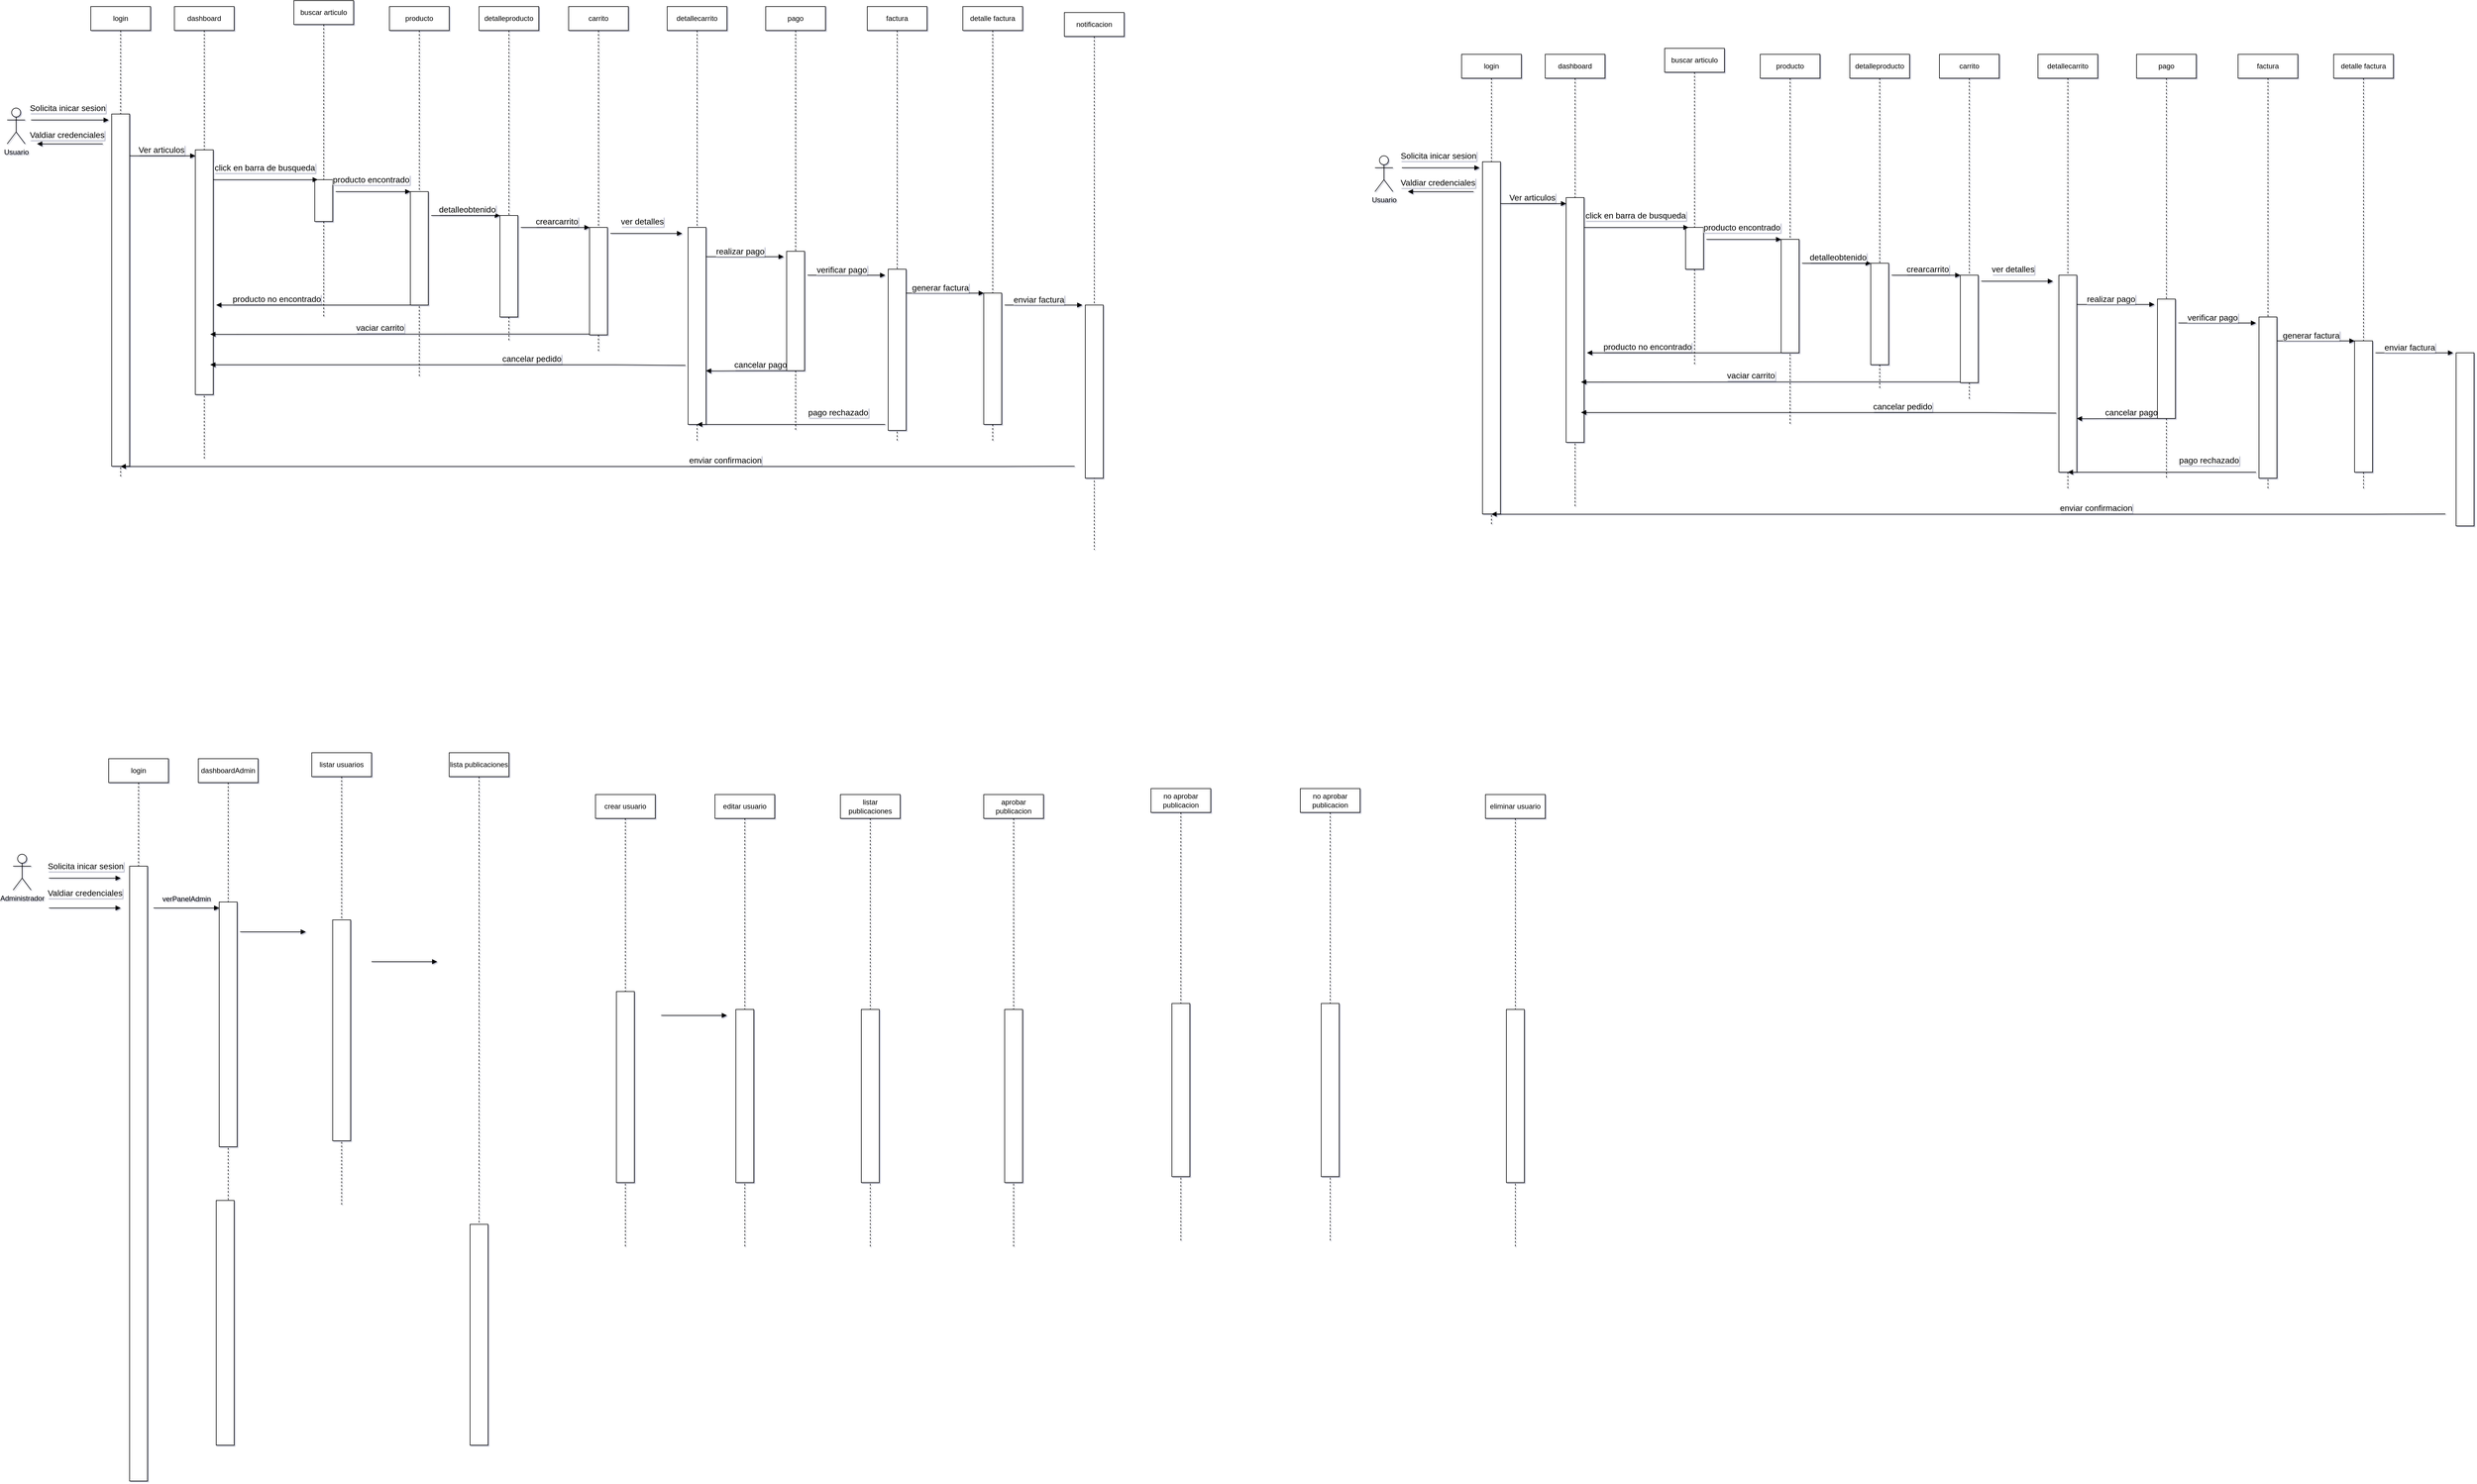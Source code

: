 <mxfile>
    <diagram id="RXED7vyYwr8_3wRy-fxr" name="Página-1">
        <mxGraphModel dx="1254" dy="714" grid="1" gridSize="10" guides="1" tooltips="1" connect="1" arrows="1" fold="1" page="1" pageScale="1" pageWidth="850" pageHeight="1100" math="0" shadow="1">
            <root>
                <mxCell id="0"/>
                <mxCell id="1" parent="0"/>
                <mxCell id="2" value="Usuario" style="shape=umlActor;verticalLabelPosition=bottom;verticalAlign=top;html=1;" parent="1" vertex="1">
                    <mxGeometry x="120" y="300" width="30" height="60" as="geometry"/>
                </mxCell>
                <mxCell id="4" value="&lt;br&gt;" style="html=1;verticalAlign=top;endArrow=block;horizontal=0;" parent="1" edge="1">
                    <mxGeometry width="80" relative="1" as="geometry">
                        <mxPoint x="160" y="320" as="sourcePoint"/>
                        <mxPoint x="290" y="320" as="targetPoint"/>
                    </mxGeometry>
                </mxCell>
                <mxCell id="5" value="Solicita inicar sesion&lt;br&gt;" style="edgeLabel;html=1;align=center;verticalAlign=bottom;resizable=0;points=[];horizontal=1;fontSize=14;" parent="4" vertex="1" connectable="0">
                    <mxGeometry x="-0.185" y="4" relative="1" as="geometry">
                        <mxPoint x="8" y="-6" as="offset"/>
                    </mxGeometry>
                </mxCell>
                <mxCell id="17" value="login" style="shape=umlLifeline;perimeter=lifelinePerimeter;whiteSpace=wrap;html=1;container=1;collapsible=0;recursiveResize=0;outlineConnect=0;" parent="1" vertex="1">
                    <mxGeometry x="260" y="130" width="100" height="790" as="geometry"/>
                </mxCell>
                <mxCell id="3" value="" style="rounded=0;whiteSpace=wrap;html=1;" parent="17" vertex="1">
                    <mxGeometry x="35" y="180" width="30" height="590" as="geometry"/>
                </mxCell>
                <mxCell id="18" value="&lt;br&gt;" style="html=1;verticalAlign=top;endArrow=block;horizontal=0;" parent="1" edge="1">
                    <mxGeometry width="80" relative="1" as="geometry">
                        <mxPoint x="280" y="360" as="sourcePoint"/>
                        <mxPoint x="170" y="360" as="targetPoint"/>
                    </mxGeometry>
                </mxCell>
                <mxCell id="19" value="Valdiar credenciales" style="edgeLabel;html=1;align=center;verticalAlign=bottom;resizable=0;points=[];horizontal=1;fontSize=14;" parent="18" vertex="1" connectable="0">
                    <mxGeometry x="-0.185" y="4" relative="1" as="geometry">
                        <mxPoint x="-15" y="-9" as="offset"/>
                    </mxGeometry>
                </mxCell>
                <mxCell id="20" value="dashboard" style="shape=umlLifeline;perimeter=lifelinePerimeter;whiteSpace=wrap;html=1;container=1;collapsible=0;recursiveResize=0;outlineConnect=0;" parent="1" vertex="1">
                    <mxGeometry x="400" y="130" width="100" height="760" as="geometry"/>
                </mxCell>
                <mxCell id="21" value="" style="rounded=0;whiteSpace=wrap;html=1;" parent="20" vertex="1">
                    <mxGeometry x="35" y="240" width="30" height="410" as="geometry"/>
                </mxCell>
                <mxCell id="22" value="&lt;br&gt;" style="html=1;verticalAlign=top;endArrow=block;horizontal=0;" parent="20" edge="1">
                    <mxGeometry width="80" relative="1" as="geometry">
                        <mxPoint x="-75" y="250" as="sourcePoint"/>
                        <mxPoint x="35" y="250" as="targetPoint"/>
                    </mxGeometry>
                </mxCell>
                <mxCell id="23" value="Ver articulos" style="edgeLabel;html=1;align=center;verticalAlign=bottom;resizable=0;points=[];horizontal=1;fontSize=14;" parent="22" vertex="1" connectable="0">
                    <mxGeometry x="-0.185" y="4" relative="1" as="geometry">
                        <mxPoint x="8" y="4" as="offset"/>
                    </mxGeometry>
                </mxCell>
                <mxCell id="24" value="buscar articulo" style="shape=umlLifeline;perimeter=lifelinePerimeter;whiteSpace=wrap;html=1;container=1;collapsible=0;recursiveResize=0;outlineConnect=0;" parent="1" vertex="1">
                    <mxGeometry x="600" y="120" width="100" height="530" as="geometry"/>
                </mxCell>
                <mxCell id="25" value="" style="rounded=0;whiteSpace=wrap;html=1;" parent="24" vertex="1">
                    <mxGeometry x="35" y="300" width="30" height="70" as="geometry"/>
                </mxCell>
                <mxCell id="32" value="&lt;br&gt;" style="html=1;verticalAlign=top;endArrow=block;horizontal=0;" parent="24" edge="1">
                    <mxGeometry x="-0.207" y="20" width="80" relative="1" as="geometry">
                        <mxPoint x="195" y="510" as="sourcePoint"/>
                        <mxPoint x="-130" y="510" as="targetPoint"/>
                        <Array as="points">
                            <mxPoint x="65" y="510"/>
                        </Array>
                        <mxPoint as="offset"/>
                    </mxGeometry>
                </mxCell>
                <mxCell id="33" value="producto no encontrado" style="edgeLabel;html=1;align=center;verticalAlign=bottom;resizable=0;points=[];horizontal=1;fontSize=14;" parent="32" vertex="1" connectable="0">
                    <mxGeometry x="-0.185" y="4" relative="1" as="geometry">
                        <mxPoint x="-92" y="-4" as="offset"/>
                    </mxGeometry>
                </mxCell>
                <mxCell id="26" value="&lt;br&gt;" style="html=1;verticalAlign=top;endArrow=block;horizontal=0;" parent="1" edge="1">
                    <mxGeometry width="80" relative="1" as="geometry">
                        <mxPoint x="465" y="420" as="sourcePoint"/>
                        <mxPoint x="640" y="420" as="targetPoint"/>
                    </mxGeometry>
                </mxCell>
                <mxCell id="27" value="click en barra de busqueda" style="edgeLabel;html=1;align=center;verticalAlign=bottom;resizable=0;points=[];horizontal=1;fontSize=14;" parent="26" vertex="1" connectable="0">
                    <mxGeometry x="-0.185" y="4" relative="1" as="geometry">
                        <mxPoint x="14" y="-6" as="offset"/>
                    </mxGeometry>
                </mxCell>
                <mxCell id="28" value="producto" style="shape=umlLifeline;perimeter=lifelinePerimeter;whiteSpace=wrap;html=1;container=1;collapsible=0;recursiveResize=0;outlineConnect=0;" parent="1" vertex="1">
                    <mxGeometry x="760" y="130" width="100" height="620" as="geometry"/>
                </mxCell>
                <mxCell id="29" value="" style="rounded=0;whiteSpace=wrap;html=1;" parent="28" vertex="1">
                    <mxGeometry x="35" y="310" width="30" height="190" as="geometry"/>
                </mxCell>
                <mxCell id="30" value="&lt;br&gt;" style="html=1;verticalAlign=top;endArrow=block;horizontal=0;" parent="1" edge="1">
                    <mxGeometry width="80" relative="1" as="geometry">
                        <mxPoint x="670" y="440" as="sourcePoint"/>
                        <mxPoint x="795.0" y="440" as="targetPoint"/>
                    </mxGeometry>
                </mxCell>
                <mxCell id="31" value="producto encontrado" style="edgeLabel;html=1;align=center;verticalAlign=bottom;resizable=0;points=[];horizontal=1;fontSize=14;" parent="30" vertex="1" connectable="0">
                    <mxGeometry x="-0.185" y="4" relative="1" as="geometry">
                        <mxPoint x="8" y="-6" as="offset"/>
                    </mxGeometry>
                </mxCell>
                <mxCell id="35" value="detalleproducto" style="shape=umlLifeline;perimeter=lifelinePerimeter;whiteSpace=wrap;html=1;container=1;collapsible=0;recursiveResize=0;outlineConnect=0;" parent="1" vertex="1">
                    <mxGeometry x="910" y="130" width="100" height="560" as="geometry"/>
                </mxCell>
                <mxCell id="36" value="" style="rounded=0;whiteSpace=wrap;html=1;" parent="35" vertex="1">
                    <mxGeometry x="35" y="350" width="30" height="170" as="geometry"/>
                </mxCell>
                <mxCell id="74" value="&lt;br&gt;" style="html=1;verticalAlign=top;endArrow=block;horizontal=0;" edge="1" parent="35">
                    <mxGeometry x="-0.207" y="20" width="80" relative="1" as="geometry">
                        <mxPoint x="185" y="548.57" as="sourcePoint"/>
                        <mxPoint x="-450" y="549" as="targetPoint"/>
                        <Array as="points">
                            <mxPoint x="55" y="548.57"/>
                        </Array>
                        <mxPoint as="offset"/>
                    </mxGeometry>
                </mxCell>
                <mxCell id="75" value="vaciar carrito" style="edgeLabel;html=1;align=center;verticalAlign=bottom;resizable=0;points=[];horizontal=1;fontSize=14;" connectable="0" vertex="1" parent="74">
                    <mxGeometry x="-0.185" y="4" relative="1" as="geometry">
                        <mxPoint x="-92" y="-4" as="offset"/>
                    </mxGeometry>
                </mxCell>
                <mxCell id="37" value="&lt;br&gt;" style="html=1;verticalAlign=top;endArrow=block;horizontal=0;" parent="1" edge="1">
                    <mxGeometry width="80" relative="1" as="geometry">
                        <mxPoint x="830" y="480" as="sourcePoint"/>
                        <mxPoint x="945.0" y="480" as="targetPoint"/>
                    </mxGeometry>
                </mxCell>
                <mxCell id="38" value="detalleobtenido" style="edgeLabel;html=1;align=center;verticalAlign=bottom;resizable=0;points=[];horizontal=1;fontSize=14;" parent="37" vertex="1" connectable="0">
                    <mxGeometry x="-0.185" y="4" relative="1" as="geometry">
                        <mxPoint x="13" y="4" as="offset"/>
                    </mxGeometry>
                </mxCell>
                <mxCell id="39" value="carrito" style="shape=umlLifeline;perimeter=lifelinePerimeter;whiteSpace=wrap;html=1;container=1;collapsible=0;recursiveResize=0;outlineConnect=0;" parent="1" vertex="1">
                    <mxGeometry x="1060" y="130" width="100" height="580" as="geometry"/>
                </mxCell>
                <mxCell id="40" value="" style="rounded=0;whiteSpace=wrap;html=1;" parent="39" vertex="1">
                    <mxGeometry x="35" y="370" width="30" height="180" as="geometry"/>
                </mxCell>
                <mxCell id="41" value="&lt;br&gt;" style="html=1;verticalAlign=top;endArrow=block;horizontal=0;" parent="1" edge="1">
                    <mxGeometry width="80" relative="1" as="geometry">
                        <mxPoint x="980" y="500" as="sourcePoint"/>
                        <mxPoint x="1095.0" y="500" as="targetPoint"/>
                    </mxGeometry>
                </mxCell>
                <mxCell id="42" value="crearcarrito" style="edgeLabel;html=1;align=center;verticalAlign=bottom;resizable=0;points=[];horizontal=1;fontSize=14;" parent="41" vertex="1" connectable="0">
                    <mxGeometry x="-0.185" y="4" relative="1" as="geometry">
                        <mxPoint x="13" y="4" as="offset"/>
                    </mxGeometry>
                </mxCell>
                <mxCell id="43" value="detallecarrito" style="shape=umlLifeline;perimeter=lifelinePerimeter;whiteSpace=wrap;html=1;container=1;collapsible=0;recursiveResize=0;outlineConnect=0;" parent="1" vertex="1">
                    <mxGeometry x="1225" y="130" width="100" height="730" as="geometry"/>
                </mxCell>
                <mxCell id="44" value="" style="rounded=0;whiteSpace=wrap;html=1;" parent="43" vertex="1">
                    <mxGeometry x="35" y="370" width="30" height="330" as="geometry"/>
                </mxCell>
                <mxCell id="76" value="&lt;br&gt;" style="html=1;verticalAlign=top;endArrow=block;horizontal=0;exitX=-0.163;exitY=0.957;exitDx=0;exitDy=0;exitPerimeter=0;" edge="1" parent="43">
                    <mxGeometry x="-0.207" y="20" width="80" relative="1" as="geometry">
                        <mxPoint x="210.79" y="610" as="sourcePoint"/>
                        <mxPoint x="65" y="610" as="targetPoint"/>
                        <Array as="points">
                            <mxPoint x="101.72" y="610.32"/>
                            <mxPoint x="71.72" y="610.32"/>
                        </Array>
                        <mxPoint as="offset"/>
                    </mxGeometry>
                </mxCell>
                <mxCell id="77" value="cancelar pago" style="edgeLabel;html=1;align=center;verticalAlign=bottom;resizable=0;points=[];horizontal=1;fontSize=14;" connectable="0" vertex="1" parent="76">
                    <mxGeometry x="-0.185" y="4" relative="1" as="geometry">
                        <mxPoint x="4" y="-4" as="offset"/>
                    </mxGeometry>
                </mxCell>
                <mxCell id="45" value="&lt;br&gt;" style="html=1;verticalAlign=top;endArrow=block;horizontal=0;" parent="1" edge="1">
                    <mxGeometry width="80" relative="1" as="geometry">
                        <mxPoint x="1130" y="510" as="sourcePoint"/>
                        <mxPoint x="1250" y="510" as="targetPoint"/>
                    </mxGeometry>
                </mxCell>
                <mxCell id="46" value="ver detalles" style="edgeLabel;html=1;align=center;verticalAlign=bottom;resizable=0;points=[];horizontal=1;fontSize=14;" parent="45" vertex="1" connectable="0">
                    <mxGeometry x="-0.185" y="4" relative="1" as="geometry">
                        <mxPoint x="4" y="-6" as="offset"/>
                    </mxGeometry>
                </mxCell>
                <mxCell id="48" value="&lt;br&gt;" style="html=1;verticalAlign=top;endArrow=block;horizontal=0;exitX=-0.147;exitY=0.7;exitDx=0;exitDy=0;exitPerimeter=0;" parent="1" source="44" edge="1">
                    <mxGeometry x="-0.207" y="20" width="80" relative="1" as="geometry">
                        <mxPoint x="1246.04" y="730" as="sourcePoint"/>
                        <mxPoint x="460" y="730" as="targetPoint"/>
                        <Array as="points">
                            <mxPoint x="1146.04" y="730"/>
                            <mxPoint x="1116.04" y="730"/>
                        </Array>
                        <mxPoint as="offset"/>
                    </mxGeometry>
                </mxCell>
                <mxCell id="49" value="cancelar pedido" style="edgeLabel;html=1;align=center;verticalAlign=bottom;resizable=0;points=[];horizontal=1;fontSize=14;" parent="48" vertex="1" connectable="0">
                    <mxGeometry x="-0.185" y="4" relative="1" as="geometry">
                        <mxPoint x="66" y="-4" as="offset"/>
                    </mxGeometry>
                </mxCell>
                <mxCell id="50" value="pago" style="shape=umlLifeline;perimeter=lifelinePerimeter;whiteSpace=wrap;html=1;container=1;collapsible=0;recursiveResize=0;outlineConnect=0;" parent="1" vertex="1">
                    <mxGeometry x="1390" y="130" width="100" height="710" as="geometry"/>
                </mxCell>
                <mxCell id="51" value="" style="rounded=0;whiteSpace=wrap;html=1;" parent="50" vertex="1">
                    <mxGeometry x="35" y="410" width="30" height="200" as="geometry"/>
                </mxCell>
                <mxCell id="52" value="&lt;br&gt;" style="html=1;verticalAlign=top;endArrow=block;horizontal=0;" parent="1" edge="1">
                    <mxGeometry width="80" relative="1" as="geometry">
                        <mxPoint x="1290.0" y="549" as="sourcePoint"/>
                        <mxPoint x="1420" y="549" as="targetPoint"/>
                    </mxGeometry>
                </mxCell>
                <mxCell id="53" value="realizar pago" style="edgeLabel;html=1;align=center;verticalAlign=bottom;resizable=0;points=[];horizontal=1;fontSize=14;" parent="52" vertex="1" connectable="0">
                    <mxGeometry x="-0.185" y="4" relative="1" as="geometry">
                        <mxPoint x="4" y="5" as="offset"/>
                    </mxGeometry>
                </mxCell>
                <mxCell id="54" value="factura" style="shape=umlLifeline;perimeter=lifelinePerimeter;whiteSpace=wrap;html=1;container=1;collapsible=0;recursiveResize=0;outlineConnect=0;" parent="1" vertex="1">
                    <mxGeometry x="1560" y="130" width="100" height="730" as="geometry"/>
                </mxCell>
                <mxCell id="55" value="" style="rounded=0;whiteSpace=wrap;html=1;" parent="54" vertex="1">
                    <mxGeometry x="35" y="440" width="30" height="270" as="geometry"/>
                </mxCell>
                <mxCell id="56" value="" style="html=1;verticalAlign=top;endArrow=block;horizontal=0;" parent="1" edge="1">
                    <mxGeometry width="80" relative="1" as="geometry">
                        <mxPoint x="1460" y="580" as="sourcePoint"/>
                        <mxPoint x="1590" y="580" as="targetPoint"/>
                    </mxGeometry>
                </mxCell>
                <mxCell id="57" value="verificar pago" style="edgeLabel;html=1;align=center;verticalAlign=bottom;resizable=0;points=[];horizontal=1;fontSize=14;" parent="56" vertex="1" connectable="0">
                    <mxGeometry x="-0.185" y="4" relative="1" as="geometry">
                        <mxPoint x="4" y="5" as="offset"/>
                    </mxGeometry>
                </mxCell>
                <mxCell id="58" value="&lt;br&gt;" style="html=1;verticalAlign=top;endArrow=block;horizontal=0;" parent="1" target="43" edge="1">
                    <mxGeometry x="-0.111" width="80" relative="1" as="geometry">
                        <mxPoint x="1590" y="830" as="sourcePoint"/>
                        <mxPoint x="1450" y="830" as="targetPoint"/>
                        <Array as="points">
                            <mxPoint x="1550" y="830"/>
                        </Array>
                        <mxPoint as="offset"/>
                    </mxGeometry>
                </mxCell>
                <mxCell id="59" value="pago rechazado" style="edgeLabel;html=1;align=center;verticalAlign=bottom;resizable=0;points=[];horizontal=1;fontSize=14;" parent="58" vertex="1" connectable="0">
                    <mxGeometry x="-0.185" y="4" relative="1" as="geometry">
                        <mxPoint x="49" y="-14" as="offset"/>
                    </mxGeometry>
                </mxCell>
                <mxCell id="60" value="detalle factura" style="shape=umlLifeline;perimeter=lifelinePerimeter;whiteSpace=wrap;html=1;container=1;collapsible=0;recursiveResize=0;outlineConnect=0;" parent="1" vertex="1">
                    <mxGeometry x="1720" y="130" width="100" height="730" as="geometry"/>
                </mxCell>
                <mxCell id="61" value="" style="rounded=0;whiteSpace=wrap;html=1;" parent="60" vertex="1">
                    <mxGeometry x="35" y="480" width="30" height="220" as="geometry"/>
                </mxCell>
                <mxCell id="62" value="&lt;br&gt;" style="html=1;verticalAlign=top;endArrow=block;horizontal=0;" parent="1" edge="1">
                    <mxGeometry width="80" relative="1" as="geometry">
                        <mxPoint x="1625" y="610" as="sourcePoint"/>
                        <mxPoint x="1755" y="610" as="targetPoint"/>
                    </mxGeometry>
                </mxCell>
                <mxCell id="63" value="generar factura" style="edgeLabel;html=1;align=center;verticalAlign=bottom;resizable=0;points=[];horizontal=1;fontSize=14;" parent="62" vertex="1" connectable="0">
                    <mxGeometry x="-0.185" y="4" relative="1" as="geometry">
                        <mxPoint x="4" y="5" as="offset"/>
                    </mxGeometry>
                </mxCell>
                <mxCell id="68" value="notificacion" style="shape=umlLifeline;perimeter=lifelinePerimeter;whiteSpace=wrap;html=1;container=1;collapsible=0;recursiveResize=0;outlineConnect=0;" parent="1" vertex="1">
                    <mxGeometry x="1890" y="140" width="100" height="900" as="geometry"/>
                </mxCell>
                <mxCell id="69" value="" style="rounded=0;whiteSpace=wrap;html=1;" parent="68" vertex="1">
                    <mxGeometry x="35" y="490" width="30" height="290" as="geometry"/>
                </mxCell>
                <mxCell id="70" value="&lt;br&gt;" style="html=1;verticalAlign=top;endArrow=block;horizontal=0;" parent="1" edge="1">
                    <mxGeometry width="80" relative="1" as="geometry">
                        <mxPoint x="1790" y="630" as="sourcePoint"/>
                        <mxPoint x="1920" y="630" as="targetPoint"/>
                    </mxGeometry>
                </mxCell>
                <mxCell id="71" value="enviar factura" style="edgeLabel;html=1;align=center;verticalAlign=bottom;resizable=0;points=[];horizontal=1;fontSize=14;" parent="70" vertex="1" connectable="0">
                    <mxGeometry x="-0.185" y="4" relative="1" as="geometry">
                        <mxPoint x="4" y="5" as="offset"/>
                    </mxGeometry>
                </mxCell>
                <mxCell id="72" value="&lt;br&gt;" style="html=1;verticalAlign=top;endArrow=block;horizontal=0;exitX=-0.163;exitY=0.957;exitDx=0;exitDy=0;exitPerimeter=0;" parent="1" target="17" edge="1">
                    <mxGeometry x="-0.207" y="20" width="80" relative="1" as="geometry">
                        <mxPoint x="1907.11" y="900.0" as="sourcePoint"/>
                        <mxPoint x="1100.0" y="900.32" as="targetPoint"/>
                        <Array as="points">
                            <mxPoint x="1798.04" y="900.32"/>
                            <mxPoint x="1768.04" y="900.32"/>
                        </Array>
                        <mxPoint as="offset"/>
                    </mxGeometry>
                </mxCell>
                <mxCell id="73" value="enviar confirmacion" style="edgeLabel;html=1;align=center;verticalAlign=bottom;resizable=0;points=[];horizontal=1;fontSize=14;" parent="72" vertex="1" connectable="0">
                    <mxGeometry x="-0.185" y="4" relative="1" as="geometry">
                        <mxPoint x="66" y="-4" as="offset"/>
                    </mxGeometry>
                </mxCell>
                <mxCell id="79" value="Administrador" style="shape=umlActor;verticalLabelPosition=bottom;verticalAlign=top;html=1;" vertex="1" parent="1">
                    <mxGeometry x="130" y="1550" width="30" height="60" as="geometry"/>
                </mxCell>
                <mxCell id="80" value="login" style="shape=umlLifeline;perimeter=lifelinePerimeter;whiteSpace=wrap;html=1;container=1;collapsible=0;recursiveResize=0;outlineConnect=0;" vertex="1" parent="1">
                    <mxGeometry x="290" y="1390" width="100" height="1210" as="geometry"/>
                </mxCell>
                <mxCell id="81" value="" style="rounded=0;whiteSpace=wrap;html=1;" vertex="1" parent="80">
                    <mxGeometry x="35" y="180" width="30" height="1030" as="geometry"/>
                </mxCell>
                <mxCell id="83" value="Valdiar credenciales" style="edgeLabel;html=1;align=center;verticalAlign=bottom;resizable=0;points=[];horizontal=1;fontSize=14;" connectable="0" vertex="1" parent="1">
                    <mxGeometry x="250" y="1625" as="geometry"/>
                </mxCell>
                <mxCell id="84" value="&lt;br&gt;" style="html=1;verticalAlign=top;endArrow=block;horizontal=0;" edge="1" parent="1">
                    <mxGeometry width="80" relative="1" as="geometry">
                        <mxPoint x="190" y="1590" as="sourcePoint"/>
                        <mxPoint x="310" y="1590" as="targetPoint"/>
                    </mxGeometry>
                </mxCell>
                <mxCell id="85" value="Solicita inicar sesion&lt;br&gt;" style="edgeLabel;html=1;align=center;verticalAlign=bottom;resizable=0;points=[];horizontal=1;fontSize=14;" connectable="0" vertex="1" parent="84">
                    <mxGeometry x="-0.185" y="4" relative="1" as="geometry">
                        <mxPoint x="12" y="-6" as="offset"/>
                    </mxGeometry>
                </mxCell>
                <mxCell id="86" value="&lt;br&gt;" style="html=1;verticalAlign=top;endArrow=block;horizontal=0;" edge="1" parent="1">
                    <mxGeometry width="80" relative="1" as="geometry">
                        <mxPoint x="190" y="1640" as="sourcePoint"/>
                        <mxPoint x="310" y="1640" as="targetPoint"/>
                    </mxGeometry>
                </mxCell>
                <mxCell id="88" value="dashboardAdmin" style="shape=umlLifeline;perimeter=lifelinePerimeter;whiteSpace=wrap;html=1;container=1;collapsible=0;recursiveResize=0;outlineConnect=0;" vertex="1" parent="1">
                    <mxGeometry x="440" y="1390" width="100" height="760" as="geometry"/>
                </mxCell>
                <mxCell id="89" value="" style="rounded=0;whiteSpace=wrap;html=1;" vertex="1" parent="88">
                    <mxGeometry x="35" y="240" width="30" height="410" as="geometry"/>
                </mxCell>
                <mxCell id="90" value="&lt;br&gt;" style="html=1;verticalAlign=top;endArrow=block;horizontal=0;" edge="1" parent="88">
                    <mxGeometry width="80" relative="1" as="geometry">
                        <mxPoint x="-75" y="250" as="sourcePoint"/>
                        <mxPoint x="35" y="250" as="targetPoint"/>
                    </mxGeometry>
                </mxCell>
                <mxCell id="92" value="verPanelAdmin" style="text;html=1;align=center;verticalAlign=middle;resizable=0;points=[];autosize=1;strokeColor=none;fillColor=none;" vertex="1" parent="1">
                    <mxGeometry x="370" y="1610" width="100" height="30" as="geometry"/>
                </mxCell>
                <mxCell id="93" value="listar usuarios" style="shape=umlLifeline;perimeter=lifelinePerimeter;whiteSpace=wrap;html=1;container=1;collapsible=0;recursiveResize=0;outlineConnect=0;" vertex="1" parent="1">
                    <mxGeometry x="630" y="1380" width="100" height="760" as="geometry"/>
                </mxCell>
                <mxCell id="94" value="" style="rounded=0;whiteSpace=wrap;html=1;" vertex="1" parent="93">
                    <mxGeometry x="35" y="280" width="30" height="370" as="geometry"/>
                </mxCell>
                <mxCell id="96" value="crear usuario" style="shape=umlLifeline;perimeter=lifelinePerimeter;whiteSpace=wrap;html=1;container=1;collapsible=0;recursiveResize=0;outlineConnect=0;" vertex="1" parent="1">
                    <mxGeometry x="1105" y="1450" width="100" height="760" as="geometry"/>
                </mxCell>
                <mxCell id="97" value="" style="rounded=0;whiteSpace=wrap;html=1;" vertex="1" parent="96">
                    <mxGeometry x="35" y="330" width="30" height="320" as="geometry"/>
                </mxCell>
                <mxCell id="99" value="editar usuario" style="shape=umlLifeline;perimeter=lifelinePerimeter;whiteSpace=wrap;html=1;container=1;collapsible=0;recursiveResize=0;outlineConnect=0;" vertex="1" parent="1">
                    <mxGeometry x="1305" y="1450" width="100" height="760" as="geometry"/>
                </mxCell>
                <mxCell id="100" value="" style="rounded=0;whiteSpace=wrap;html=1;" vertex="1" parent="99">
                    <mxGeometry x="35" y="360" width="30" height="290" as="geometry"/>
                </mxCell>
                <mxCell id="95" value="&lt;br&gt;" style="html=1;verticalAlign=top;endArrow=block;horizontal=0;" edge="1" parent="1">
                    <mxGeometry width="80" relative="1" as="geometry">
                        <mxPoint x="510" y="1680" as="sourcePoint"/>
                        <mxPoint x="620" y="1680" as="targetPoint"/>
                    </mxGeometry>
                </mxCell>
                <mxCell id="98" value="&lt;br&gt;" style="html=1;verticalAlign=top;endArrow=block;horizontal=0;" edge="1" parent="1">
                    <mxGeometry width="80" relative="1" as="geometry">
                        <mxPoint x="730" y="1730" as="sourcePoint"/>
                        <mxPoint x="840" y="1730" as="targetPoint"/>
                    </mxGeometry>
                </mxCell>
                <mxCell id="101" value="&lt;br&gt;" style="html=1;verticalAlign=top;endArrow=block;horizontal=0;" edge="1" parent="1">
                    <mxGeometry width="80" relative="1" as="geometry">
                        <mxPoint x="1215" y="1820" as="sourcePoint"/>
                        <mxPoint x="1325" y="1820" as="targetPoint"/>
                    </mxGeometry>
                </mxCell>
                <mxCell id="102" value="eliminar usuario" style="shape=umlLifeline;perimeter=lifelinePerimeter;whiteSpace=wrap;html=1;container=1;collapsible=0;recursiveResize=0;outlineConnect=0;" vertex="1" parent="1">
                    <mxGeometry x="2595" y="1450" width="100" height="760" as="geometry"/>
                </mxCell>
                <mxCell id="103" value="" style="rounded=0;whiteSpace=wrap;html=1;" vertex="1" parent="102">
                    <mxGeometry x="35" y="360" width="30" height="290" as="geometry"/>
                </mxCell>
                <mxCell id="104" value="listar publicaciones" style="shape=umlLifeline;perimeter=lifelinePerimeter;whiteSpace=wrap;html=1;container=1;collapsible=0;recursiveResize=0;outlineConnect=0;" vertex="1" parent="1">
                    <mxGeometry x="1515" y="1450" width="100" height="760" as="geometry"/>
                </mxCell>
                <mxCell id="105" value="" style="rounded=0;whiteSpace=wrap;html=1;" vertex="1" parent="104">
                    <mxGeometry x="35" y="360" width="30" height="290" as="geometry"/>
                </mxCell>
                <mxCell id="106" value="aprobar publicacion" style="shape=umlLifeline;perimeter=lifelinePerimeter;whiteSpace=wrap;html=1;container=1;collapsible=0;recursiveResize=0;outlineConnect=0;" vertex="1" parent="1">
                    <mxGeometry x="1755" y="1450" width="100" height="760" as="geometry"/>
                </mxCell>
                <mxCell id="107" value="" style="rounded=0;whiteSpace=wrap;html=1;" vertex="1" parent="106">
                    <mxGeometry x="35" y="360" width="30" height="290" as="geometry"/>
                </mxCell>
                <mxCell id="165" value="&lt;br&gt;" style="html=1;verticalAlign=top;endArrow=block;horizontal=0;" edge="1" parent="1">
                    <mxGeometry width="80" relative="1" as="geometry">
                        <mxPoint x="2455" y="400.0" as="sourcePoint"/>
                        <mxPoint x="2585" y="400.0" as="targetPoint"/>
                    </mxGeometry>
                </mxCell>
                <mxCell id="166" value="Solicita inicar sesion&lt;br&gt;" style="edgeLabel;html=1;align=center;verticalAlign=bottom;resizable=0;points=[];horizontal=1;fontSize=14;" connectable="0" vertex="1" parent="165">
                    <mxGeometry x="-0.185" y="4" relative="1" as="geometry">
                        <mxPoint x="8" y="-6" as="offset"/>
                    </mxGeometry>
                </mxCell>
                <mxCell id="167" value="login" style="shape=umlLifeline;perimeter=lifelinePerimeter;whiteSpace=wrap;html=1;container=1;collapsible=0;recursiveResize=0;outlineConnect=0;" vertex="1" parent="1">
                    <mxGeometry x="2555" y="210" width="100" height="790" as="geometry"/>
                </mxCell>
                <mxCell id="168" value="" style="rounded=0;whiteSpace=wrap;html=1;" vertex="1" parent="167">
                    <mxGeometry x="35" y="180" width="30" height="590" as="geometry"/>
                </mxCell>
                <mxCell id="169" value="&lt;br&gt;" style="html=1;verticalAlign=top;endArrow=block;horizontal=0;" edge="1" parent="1">
                    <mxGeometry width="80" relative="1" as="geometry">
                        <mxPoint x="2575" y="440.0" as="sourcePoint"/>
                        <mxPoint x="2465" y="440.0" as="targetPoint"/>
                    </mxGeometry>
                </mxCell>
                <mxCell id="170" value="Valdiar credenciales" style="edgeLabel;html=1;align=center;verticalAlign=bottom;resizable=0;points=[];horizontal=1;fontSize=14;" connectable="0" vertex="1" parent="169">
                    <mxGeometry x="-0.185" y="4" relative="1" as="geometry">
                        <mxPoint x="-15" y="-9" as="offset"/>
                    </mxGeometry>
                </mxCell>
                <mxCell id="171" value="dashboard" style="shape=umlLifeline;perimeter=lifelinePerimeter;whiteSpace=wrap;html=1;container=1;collapsible=0;recursiveResize=0;outlineConnect=0;" vertex="1" parent="1">
                    <mxGeometry x="2695" y="210" width="100" height="760" as="geometry"/>
                </mxCell>
                <mxCell id="172" value="" style="rounded=0;whiteSpace=wrap;html=1;" vertex="1" parent="171">
                    <mxGeometry x="35" y="240" width="30" height="410" as="geometry"/>
                </mxCell>
                <mxCell id="173" value="&lt;br&gt;" style="html=1;verticalAlign=top;endArrow=block;horizontal=0;" edge="1" parent="171">
                    <mxGeometry width="80" relative="1" as="geometry">
                        <mxPoint x="-75" y="250" as="sourcePoint"/>
                        <mxPoint x="35" y="250" as="targetPoint"/>
                    </mxGeometry>
                </mxCell>
                <mxCell id="174" value="Ver articulos" style="edgeLabel;html=1;align=center;verticalAlign=bottom;resizable=0;points=[];horizontal=1;fontSize=14;" connectable="0" vertex="1" parent="173">
                    <mxGeometry x="-0.185" y="4" relative="1" as="geometry">
                        <mxPoint x="8" y="4" as="offset"/>
                    </mxGeometry>
                </mxCell>
                <mxCell id="175" value="buscar articulo" style="shape=umlLifeline;perimeter=lifelinePerimeter;whiteSpace=wrap;html=1;container=1;collapsible=0;recursiveResize=0;outlineConnect=0;" vertex="1" parent="1">
                    <mxGeometry x="2895" y="200" width="100" height="530" as="geometry"/>
                </mxCell>
                <mxCell id="176" value="" style="rounded=0;whiteSpace=wrap;html=1;" vertex="1" parent="175">
                    <mxGeometry x="35" y="300" width="30" height="70" as="geometry"/>
                </mxCell>
                <mxCell id="177" value="&lt;br&gt;" style="html=1;verticalAlign=top;endArrow=block;horizontal=0;" edge="1" parent="175">
                    <mxGeometry x="-0.207" y="20" width="80" relative="1" as="geometry">
                        <mxPoint x="195" y="510" as="sourcePoint"/>
                        <mxPoint x="-130" y="510" as="targetPoint"/>
                        <Array as="points">
                            <mxPoint x="65" y="510"/>
                        </Array>
                        <mxPoint as="offset"/>
                    </mxGeometry>
                </mxCell>
                <mxCell id="178" value="producto no encontrado" style="edgeLabel;html=1;align=center;verticalAlign=bottom;resizable=0;points=[];horizontal=1;fontSize=14;" connectable="0" vertex="1" parent="177">
                    <mxGeometry x="-0.185" y="4" relative="1" as="geometry">
                        <mxPoint x="-92" y="-4" as="offset"/>
                    </mxGeometry>
                </mxCell>
                <mxCell id="179" value="&lt;br&gt;" style="html=1;verticalAlign=top;endArrow=block;horizontal=0;" edge="1" parent="1">
                    <mxGeometry width="80" relative="1" as="geometry">
                        <mxPoint x="2760" y="500.0" as="sourcePoint"/>
                        <mxPoint x="2935" y="500.0" as="targetPoint"/>
                    </mxGeometry>
                </mxCell>
                <mxCell id="180" value="click en barra de busqueda" style="edgeLabel;html=1;align=center;verticalAlign=bottom;resizable=0;points=[];horizontal=1;fontSize=14;" connectable="0" vertex="1" parent="179">
                    <mxGeometry x="-0.185" y="4" relative="1" as="geometry">
                        <mxPoint x="14" y="-6" as="offset"/>
                    </mxGeometry>
                </mxCell>
                <mxCell id="181" value="producto" style="shape=umlLifeline;perimeter=lifelinePerimeter;whiteSpace=wrap;html=1;container=1;collapsible=0;recursiveResize=0;outlineConnect=0;" vertex="1" parent="1">
                    <mxGeometry x="3055" y="210" width="100" height="620" as="geometry"/>
                </mxCell>
                <mxCell id="182" value="" style="rounded=0;whiteSpace=wrap;html=1;" vertex="1" parent="181">
                    <mxGeometry x="35" y="310" width="30" height="190" as="geometry"/>
                </mxCell>
                <mxCell id="183" value="&lt;br&gt;" style="html=1;verticalAlign=top;endArrow=block;horizontal=0;" edge="1" parent="1">
                    <mxGeometry width="80" relative="1" as="geometry">
                        <mxPoint x="2965" y="520.0" as="sourcePoint"/>
                        <mxPoint x="3090" y="520.0" as="targetPoint"/>
                    </mxGeometry>
                </mxCell>
                <mxCell id="184" value="producto encontrado" style="edgeLabel;html=1;align=center;verticalAlign=bottom;resizable=0;points=[];horizontal=1;fontSize=14;" connectable="0" vertex="1" parent="183">
                    <mxGeometry x="-0.185" y="4" relative="1" as="geometry">
                        <mxPoint x="8" y="-6" as="offset"/>
                    </mxGeometry>
                </mxCell>
                <mxCell id="185" value="detalleproducto" style="shape=umlLifeline;perimeter=lifelinePerimeter;whiteSpace=wrap;html=1;container=1;collapsible=0;recursiveResize=0;outlineConnect=0;" vertex="1" parent="1">
                    <mxGeometry x="3205" y="210" width="100" height="560" as="geometry"/>
                </mxCell>
                <mxCell id="186" value="" style="rounded=0;whiteSpace=wrap;html=1;" vertex="1" parent="185">
                    <mxGeometry x="35" y="350" width="30" height="170" as="geometry"/>
                </mxCell>
                <mxCell id="187" value="&lt;br&gt;" style="html=1;verticalAlign=top;endArrow=block;horizontal=0;" edge="1" parent="185">
                    <mxGeometry x="-0.207" y="20" width="80" relative="1" as="geometry">
                        <mxPoint x="185" y="548.57" as="sourcePoint"/>
                        <mxPoint x="-450" y="549" as="targetPoint"/>
                        <Array as="points">
                            <mxPoint x="55" y="548.57"/>
                        </Array>
                        <mxPoint as="offset"/>
                    </mxGeometry>
                </mxCell>
                <mxCell id="188" value="vaciar carrito" style="edgeLabel;html=1;align=center;verticalAlign=bottom;resizable=0;points=[];horizontal=1;fontSize=14;" connectable="0" vertex="1" parent="187">
                    <mxGeometry x="-0.185" y="4" relative="1" as="geometry">
                        <mxPoint x="-92" y="-4" as="offset"/>
                    </mxGeometry>
                </mxCell>
                <mxCell id="189" value="&lt;br&gt;" style="html=1;verticalAlign=top;endArrow=block;horizontal=0;" edge="1" parent="1">
                    <mxGeometry width="80" relative="1" as="geometry">
                        <mxPoint x="3125" y="560.0" as="sourcePoint"/>
                        <mxPoint x="3240" y="560.0" as="targetPoint"/>
                    </mxGeometry>
                </mxCell>
                <mxCell id="190" value="detalleobtenido" style="edgeLabel;html=1;align=center;verticalAlign=bottom;resizable=0;points=[];horizontal=1;fontSize=14;" connectable="0" vertex="1" parent="189">
                    <mxGeometry x="-0.185" y="4" relative="1" as="geometry">
                        <mxPoint x="13" y="4" as="offset"/>
                    </mxGeometry>
                </mxCell>
                <mxCell id="191" value="carrito" style="shape=umlLifeline;perimeter=lifelinePerimeter;whiteSpace=wrap;html=1;container=1;collapsible=0;recursiveResize=0;outlineConnect=0;" vertex="1" parent="1">
                    <mxGeometry x="3355" y="210" width="100" height="580" as="geometry"/>
                </mxCell>
                <mxCell id="192" value="" style="rounded=0;whiteSpace=wrap;html=1;" vertex="1" parent="191">
                    <mxGeometry x="35" y="370" width="30" height="180" as="geometry"/>
                </mxCell>
                <mxCell id="193" value="&lt;br&gt;" style="html=1;verticalAlign=top;endArrow=block;horizontal=0;" edge="1" parent="1">
                    <mxGeometry width="80" relative="1" as="geometry">
                        <mxPoint x="3275" y="580.0" as="sourcePoint"/>
                        <mxPoint x="3390.0" y="580.0" as="targetPoint"/>
                    </mxGeometry>
                </mxCell>
                <mxCell id="194" value="crearcarrito" style="edgeLabel;html=1;align=center;verticalAlign=bottom;resizable=0;points=[];horizontal=1;fontSize=14;" connectable="0" vertex="1" parent="193">
                    <mxGeometry x="-0.185" y="4" relative="1" as="geometry">
                        <mxPoint x="13" y="4" as="offset"/>
                    </mxGeometry>
                </mxCell>
                <mxCell id="195" value="detallecarrito" style="shape=umlLifeline;perimeter=lifelinePerimeter;whiteSpace=wrap;html=1;container=1;collapsible=0;recursiveResize=0;outlineConnect=0;" vertex="1" parent="1">
                    <mxGeometry x="3520" y="210" width="100" height="730" as="geometry"/>
                </mxCell>
                <mxCell id="196" value="" style="rounded=0;whiteSpace=wrap;html=1;" vertex="1" parent="195">
                    <mxGeometry x="35" y="370" width="30" height="330" as="geometry"/>
                </mxCell>
                <mxCell id="197" value="&lt;br&gt;" style="html=1;verticalAlign=top;endArrow=block;horizontal=0;exitX=-0.163;exitY=0.957;exitDx=0;exitDy=0;exitPerimeter=0;" edge="1" parent="195">
                    <mxGeometry x="-0.207" y="20" width="80" relative="1" as="geometry">
                        <mxPoint x="210.79" y="610" as="sourcePoint"/>
                        <mxPoint x="65" y="610" as="targetPoint"/>
                        <Array as="points">
                            <mxPoint x="101.72" y="610.32"/>
                            <mxPoint x="71.72" y="610.32"/>
                        </Array>
                        <mxPoint as="offset"/>
                    </mxGeometry>
                </mxCell>
                <mxCell id="198" value="cancelar pago" style="edgeLabel;html=1;align=center;verticalAlign=bottom;resizable=0;points=[];horizontal=1;fontSize=14;" connectable="0" vertex="1" parent="197">
                    <mxGeometry x="-0.185" y="4" relative="1" as="geometry">
                        <mxPoint x="4" y="-4" as="offset"/>
                    </mxGeometry>
                </mxCell>
                <mxCell id="199" value="&lt;br&gt;" style="html=1;verticalAlign=top;endArrow=block;horizontal=0;" edge="1" parent="1">
                    <mxGeometry width="80" relative="1" as="geometry">
                        <mxPoint x="3425.0" y="590.0" as="sourcePoint"/>
                        <mxPoint x="3545.0" y="590.0" as="targetPoint"/>
                    </mxGeometry>
                </mxCell>
                <mxCell id="200" value="ver detalles" style="edgeLabel;html=1;align=center;verticalAlign=bottom;resizable=0;points=[];horizontal=1;fontSize=14;" connectable="0" vertex="1" parent="199">
                    <mxGeometry x="-0.185" y="4" relative="1" as="geometry">
                        <mxPoint x="4" y="-6" as="offset"/>
                    </mxGeometry>
                </mxCell>
                <mxCell id="201" value="&lt;br&gt;" style="html=1;verticalAlign=top;endArrow=block;horizontal=0;exitX=-0.147;exitY=0.7;exitDx=0;exitDy=0;exitPerimeter=0;" edge="1" parent="1" source="196">
                    <mxGeometry x="-0.207" y="20" width="80" relative="1" as="geometry">
                        <mxPoint x="3541.04" y="810" as="sourcePoint"/>
                        <mxPoint x="2755" y="810" as="targetPoint"/>
                        <Array as="points">
                            <mxPoint x="3441.04" y="810"/>
                            <mxPoint x="3411.04" y="810"/>
                        </Array>
                        <mxPoint as="offset"/>
                    </mxGeometry>
                </mxCell>
                <mxCell id="202" value="cancelar pedido" style="edgeLabel;html=1;align=center;verticalAlign=bottom;resizable=0;points=[];horizontal=1;fontSize=14;" connectable="0" vertex="1" parent="201">
                    <mxGeometry x="-0.185" y="4" relative="1" as="geometry">
                        <mxPoint x="66" y="-4" as="offset"/>
                    </mxGeometry>
                </mxCell>
                <mxCell id="203" value="pago" style="shape=umlLifeline;perimeter=lifelinePerimeter;whiteSpace=wrap;html=1;container=1;collapsible=0;recursiveResize=0;outlineConnect=0;" vertex="1" parent="1">
                    <mxGeometry x="3685" y="210" width="100" height="710" as="geometry"/>
                </mxCell>
                <mxCell id="204" value="" style="rounded=0;whiteSpace=wrap;html=1;" vertex="1" parent="203">
                    <mxGeometry x="35" y="410" width="30" height="200" as="geometry"/>
                </mxCell>
                <mxCell id="205" value="&lt;br&gt;" style="html=1;verticalAlign=top;endArrow=block;horizontal=0;" edge="1" parent="1">
                    <mxGeometry width="80" relative="1" as="geometry">
                        <mxPoint x="3585.0" y="629.0" as="sourcePoint"/>
                        <mxPoint x="3715.0" y="629.0" as="targetPoint"/>
                    </mxGeometry>
                </mxCell>
                <mxCell id="206" value="realizar pago" style="edgeLabel;html=1;align=center;verticalAlign=bottom;resizable=0;points=[];horizontal=1;fontSize=14;" connectable="0" vertex="1" parent="205">
                    <mxGeometry x="-0.185" y="4" relative="1" as="geometry">
                        <mxPoint x="4" y="5" as="offset"/>
                    </mxGeometry>
                </mxCell>
                <mxCell id="207" value="factura" style="shape=umlLifeline;perimeter=lifelinePerimeter;whiteSpace=wrap;html=1;container=1;collapsible=0;recursiveResize=0;outlineConnect=0;" vertex="1" parent="1">
                    <mxGeometry x="3855" y="210" width="100" height="730" as="geometry"/>
                </mxCell>
                <mxCell id="208" value="" style="rounded=0;whiteSpace=wrap;html=1;" vertex="1" parent="207">
                    <mxGeometry x="35" y="440" width="30" height="270" as="geometry"/>
                </mxCell>
                <mxCell id="209" value="" style="html=1;verticalAlign=top;endArrow=block;horizontal=0;" edge="1" parent="1">
                    <mxGeometry width="80" relative="1" as="geometry">
                        <mxPoint x="3755.0" y="660.0" as="sourcePoint"/>
                        <mxPoint x="3885.0" y="660.0" as="targetPoint"/>
                    </mxGeometry>
                </mxCell>
                <mxCell id="210" value="verificar pago" style="edgeLabel;html=1;align=center;verticalAlign=bottom;resizable=0;points=[];horizontal=1;fontSize=14;" connectable="0" vertex="1" parent="209">
                    <mxGeometry x="-0.185" y="4" relative="1" as="geometry">
                        <mxPoint x="4" y="5" as="offset"/>
                    </mxGeometry>
                </mxCell>
                <mxCell id="211" value="&lt;br&gt;" style="html=1;verticalAlign=top;endArrow=block;horizontal=0;" edge="1" parent="1" target="195">
                    <mxGeometry x="-0.111" width="80" relative="1" as="geometry">
                        <mxPoint x="3885.0" y="910" as="sourcePoint"/>
                        <mxPoint x="3745" y="910" as="targetPoint"/>
                        <Array as="points">
                            <mxPoint x="3845" y="910"/>
                        </Array>
                        <mxPoint as="offset"/>
                    </mxGeometry>
                </mxCell>
                <mxCell id="212" value="pago rechazado" style="edgeLabel;html=1;align=center;verticalAlign=bottom;resizable=0;points=[];horizontal=1;fontSize=14;" connectable="0" vertex="1" parent="211">
                    <mxGeometry x="-0.185" y="4" relative="1" as="geometry">
                        <mxPoint x="49" y="-14" as="offset"/>
                    </mxGeometry>
                </mxCell>
                <mxCell id="213" value="detalle factura" style="shape=umlLifeline;perimeter=lifelinePerimeter;whiteSpace=wrap;html=1;container=1;collapsible=0;recursiveResize=0;outlineConnect=0;" vertex="1" parent="1">
                    <mxGeometry x="4015" y="210" width="100" height="730" as="geometry"/>
                </mxCell>
                <mxCell id="214" value="" style="rounded=0;whiteSpace=wrap;html=1;" vertex="1" parent="213">
                    <mxGeometry x="35" y="480" width="30" height="220" as="geometry"/>
                </mxCell>
                <mxCell id="215" value="&lt;br&gt;" style="html=1;verticalAlign=top;endArrow=block;horizontal=0;" edge="1" parent="1">
                    <mxGeometry width="80" relative="1" as="geometry">
                        <mxPoint x="3920.0" y="690.0" as="sourcePoint"/>
                        <mxPoint x="4050.0" y="690.0" as="targetPoint"/>
                    </mxGeometry>
                </mxCell>
                <mxCell id="216" value="generar factura" style="edgeLabel;html=1;align=center;verticalAlign=bottom;resizable=0;points=[];horizontal=1;fontSize=14;" connectable="0" vertex="1" parent="215">
                    <mxGeometry x="-0.185" y="4" relative="1" as="geometry">
                        <mxPoint x="4" y="5" as="offset"/>
                    </mxGeometry>
                </mxCell>
                <mxCell id="217" value="" style="rounded=0;whiteSpace=wrap;html=1;" vertex="1" parent="1">
                    <mxGeometry x="4220" y="710" width="30" height="290" as="geometry"/>
                </mxCell>
                <mxCell id="218" value="&lt;br&gt;" style="html=1;verticalAlign=top;endArrow=block;horizontal=0;" edge="1" parent="1">
                    <mxGeometry width="80" relative="1" as="geometry">
                        <mxPoint x="4085.0" y="710.0" as="sourcePoint"/>
                        <mxPoint x="4215" y="710.0" as="targetPoint"/>
                    </mxGeometry>
                </mxCell>
                <mxCell id="219" value="enviar factura" style="edgeLabel;html=1;align=center;verticalAlign=bottom;resizable=0;points=[];horizontal=1;fontSize=14;" connectable="0" vertex="1" parent="218">
                    <mxGeometry x="-0.185" y="4" relative="1" as="geometry">
                        <mxPoint x="4" y="5" as="offset"/>
                    </mxGeometry>
                </mxCell>
                <mxCell id="220" value="&lt;br&gt;" style="html=1;verticalAlign=top;endArrow=block;horizontal=0;exitX=-0.163;exitY=0.957;exitDx=0;exitDy=0;exitPerimeter=0;" edge="1" parent="1" target="167">
                    <mxGeometry x="-0.207" y="20" width="80" relative="1" as="geometry">
                        <mxPoint x="4202.11" y="980" as="sourcePoint"/>
                        <mxPoint x="3395" y="980.32" as="targetPoint"/>
                        <Array as="points">
                            <mxPoint x="4093.04" y="980.32"/>
                            <mxPoint x="4063.04" y="980.32"/>
                        </Array>
                        <mxPoint as="offset"/>
                    </mxGeometry>
                </mxCell>
                <mxCell id="221" value="enviar confirmacion" style="edgeLabel;html=1;align=center;verticalAlign=bottom;resizable=0;points=[];horizontal=1;fontSize=14;" connectable="0" vertex="1" parent="220">
                    <mxGeometry x="-0.185" y="4" relative="1" as="geometry">
                        <mxPoint x="66" y="-4" as="offset"/>
                    </mxGeometry>
                </mxCell>
                <mxCell id="222" value="Usuario" style="shape=umlActor;verticalLabelPosition=bottom;verticalAlign=top;html=1;" vertex="1" parent="1">
                    <mxGeometry x="2410" y="380" width="30" height="60" as="geometry"/>
                </mxCell>
                <mxCell id="224" value="no aprobar publicacion" style="shape=umlLifeline;perimeter=lifelinePerimeter;whiteSpace=wrap;html=1;container=1;collapsible=0;recursiveResize=0;outlineConnect=0;" vertex="1" parent="1">
                    <mxGeometry x="2035" y="1440" width="100" height="760" as="geometry"/>
                </mxCell>
                <mxCell id="225" value="" style="rounded=0;whiteSpace=wrap;html=1;" vertex="1" parent="224">
                    <mxGeometry x="35" y="360" width="30" height="290" as="geometry"/>
                </mxCell>
                <mxCell id="226" value="no aprobar publicacion" style="shape=umlLifeline;perimeter=lifelinePerimeter;whiteSpace=wrap;html=1;container=1;collapsible=0;recursiveResize=0;outlineConnect=0;" vertex="1" parent="1">
                    <mxGeometry x="2285" y="1440" width="100" height="760" as="geometry"/>
                </mxCell>
                <mxCell id="227" value="" style="rounded=0;whiteSpace=wrap;html=1;" vertex="1" parent="226">
                    <mxGeometry x="35" y="360" width="30" height="290" as="geometry"/>
                </mxCell>
                <mxCell id="228" value="" style="rounded=0;whiteSpace=wrap;html=1;" vertex="1" parent="1">
                    <mxGeometry x="470" y="2130" width="30" height="410" as="geometry"/>
                </mxCell>
                <mxCell id="229" value="lista publicaciones" style="shape=umlLifeline;perimeter=lifelinePerimeter;whiteSpace=wrap;html=1;container=1;collapsible=0;recursiveResize=0;outlineConnect=0;" vertex="1" parent="1">
                    <mxGeometry x="860" y="1380" width="100" height="930" as="geometry"/>
                </mxCell>
                <mxCell id="230" value="" style="rounded=0;whiteSpace=wrap;html=1;" vertex="1" parent="1">
                    <mxGeometry x="895" y="2170" width="30" height="370" as="geometry"/>
                </mxCell>
            </root>
        </mxGraphModel>
    </diagram>
</mxfile>